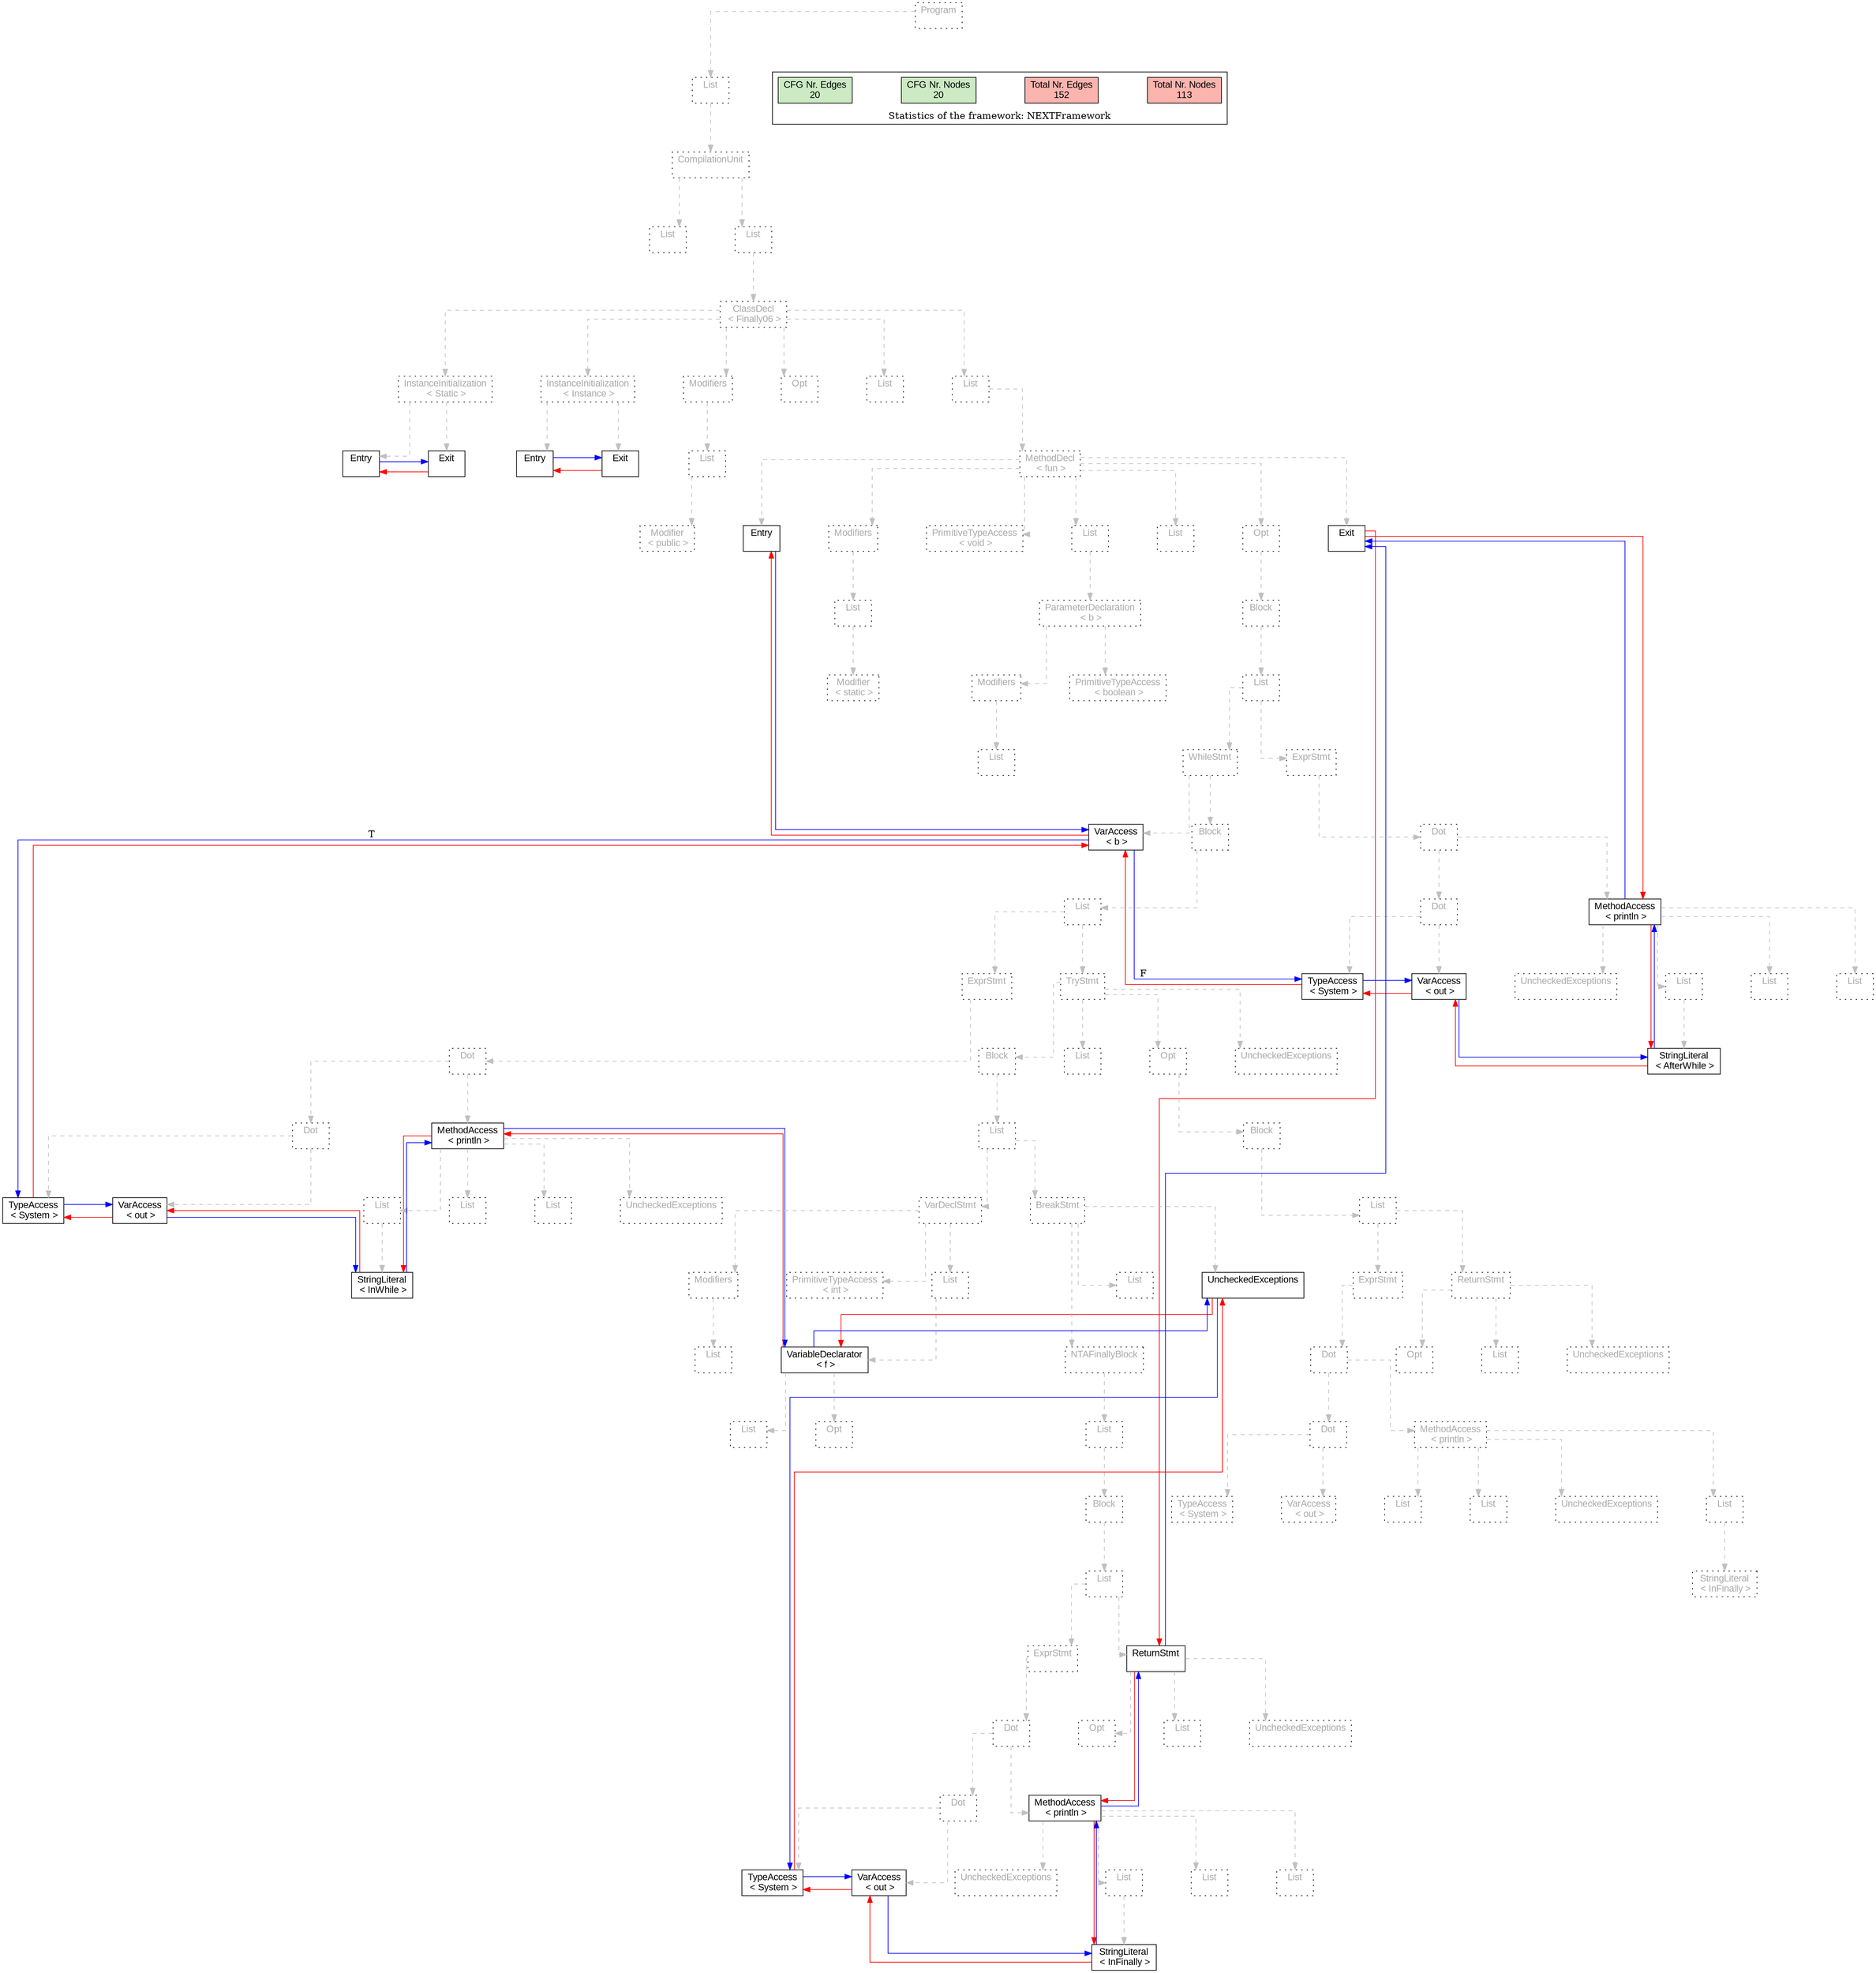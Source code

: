 digraph G {
graph [splines=ortho, nodesep="1", ranksep="1"]
node [shape=rect, fontname=Arial];
{ rank = same; "Program[0]"}
{ rank = same; "List[1]"}
{ rank = same; "CompilationUnit[2]"}
{ rank = same; "List[3]"; "List[4]"}
{ rank = same; "ClassDecl[5]"}
{ rank = same; "Modifiers[22]"; "Opt[25]"; "List[26]"; "List[27]"; "InstanceInitialization[6]"; "InstanceInitialization[14]"}
{ rank = same; "List[23]"; "MethodDecl[28]"; "Entry[7]"; "Exit[8]"; "Entry[15]"; "Exit[16]"}
{ rank = same; "Modifier[24]"; "Entry[29]"; "Modifiers[30]"; "PrimitiveTypeAccess[33]"; "List[34]"; "List[39]"; "Opt[40]"; "Exit[41]"}
{ rank = same; "List[31]"; "ParameterDeclaration[35]"; "Block[41]"}
{ rank = same; "Modifier[32]"; "Modifiers[36]"; "PrimitiveTypeAccess[38]"; "List[42]"}
{ rank = same; "List[37]"; "WhileStmt[43]"; "ExprStmt[110]"}
{ rank = same; "VarAccess[44]"; "Block[45]"; "Dot[111]"}
{ rank = same; "List[46]"; "Dot[112]"; "MethodAccess[115]"}
{ rank = same; "ExprStmt[47]"; "TryStmt[58]"; "TypeAccess[113]"; "VarAccess[114]"; "List[117]"; "List[119]"; "List[120]"; "UncheckedExceptions[116]"}
{ rank = same; "Dot[48]"; "Block[59]"; "List[91]"; "Opt[92]"; "UncheckedExceptions[109]"; "StringLiteral[118]"}
{ rank = same; "Dot[49]"; "MethodAccess[52]"; "List[60]"; "Block[93]"}
{ rank = same; "StringLiteral[55]"; "Modifiers[62]"; "PrimitiveTypeAccess[64]"; "List[65]"; "List[90]"; "UncheckedExceptions[70]"; "ExprStmt[95]"; "ReturnStmt[106]"}
{ rank = same; "TypeAccess[50]"; "VarAccess[51]"; "List[54]"; "List[56]"; "List[57]"; "UncheckedExceptions[53]"; "VarDeclStmt[61]"; "BreakStmt[69]"; "List[94]"}
{ rank = same; "List[67]"; "Opt[68]"; "List[73]"; "Dot[97]"; "MethodAccess[100]"}
{ rank = same; "List[63]"; "VariableDeclarator[66]"; "NTAFinallyBlock[72]"; "Dot[96]"; "Opt[107]"; "List[108]"; "UncheckedExceptions[107]"}
{ rank = same; "List[75]"; "StringLiteral[103]"}
{ rank = same; "Block[74]"; "TypeAccess[98]"; "VarAccess[99]"; "List[102]"; "List[104]"; "List[105]"; "UncheckedExceptions[101]"}
{ rank = same; "Dot[77]"; "Opt[88]"; "List[89]"; "UncheckedExceptions[88]"}
{ rank = same; "ExprStmt[76]"; "ReturnStmt[87]"}
{ rank = same; "TypeAccess[79]"; "VarAccess[80]"; "List[83]"; "List[85]"; "List[86]"; "UncheckedExceptions[82]"}
{ rank = same; "Dot[78]"; "MethodAccess[81]"}
{ rank = same; "StringLiteral[84]"}
"Program[0]" [label="Program\n ", style= dotted   fillcolor="#eeeeee" fontcolor="#aaaaaa"  ]
"List[1]" [label="List\n ", style= dotted   fillcolor="#eeeeee" fontcolor="#aaaaaa"  ]
"CompilationUnit[2]" [label="CompilationUnit\n ", style= dotted   fillcolor="#eeeeee" fontcolor="#aaaaaa"  ]
"List[3]" [label="List\n ", style= dotted   fillcolor="#eeeeee" fontcolor="#aaaaaa"  ]
"List[4]" [label="List\n ", style= dotted   fillcolor="#eeeeee" fontcolor="#aaaaaa"  ]
"ClassDecl[5]" [label="ClassDecl\n < Finally06 >", style= dotted   fillcolor="#eeeeee" fontcolor="#aaaaaa"  ]
"Modifiers[22]" [label="Modifiers\n ", style= dotted   fillcolor="#eeeeee" fontcolor="#aaaaaa"  ]
"List[23]" [label="List\n ", style= dotted   fillcolor="#eeeeee" fontcolor="#aaaaaa"  ]
"Modifier[24]" [label="Modifier\n < public >", style= dotted   fillcolor="#eeeeee" fontcolor="#aaaaaa"  ]
"Opt[25]" [label="Opt\n ", style= dotted   fillcolor="#eeeeee" fontcolor="#aaaaaa"  ]
"List[26]" [label="List\n ", style= dotted   fillcolor="#eeeeee" fontcolor="#aaaaaa"  ]
"List[27]" [label="List\n ", style= dotted   fillcolor="#eeeeee" fontcolor="#aaaaaa"  ]
"MethodDecl[28]" [label="MethodDecl\n < fun >", style= dotted   fillcolor="#eeeeee" fontcolor="#aaaaaa"  ]
"Entry[29]" [label="Entry\n ", fillcolor=white   style=filled  ]
"Modifiers[30]" [label="Modifiers\n ", style= dotted   fillcolor="#eeeeee" fontcolor="#aaaaaa"  ]
"List[31]" [label="List\n ", style= dotted   fillcolor="#eeeeee" fontcolor="#aaaaaa"  ]
"Modifier[32]" [label="Modifier\n < static >", style= dotted   fillcolor="#eeeeee" fontcolor="#aaaaaa"  ]
"PrimitiveTypeAccess[33]" [label="PrimitiveTypeAccess\n < void >", style= dotted   fillcolor="#eeeeee" fontcolor="#aaaaaa"  ]
"List[34]" [label="List\n ", style= dotted   fillcolor="#eeeeee" fontcolor="#aaaaaa"  ]
"ParameterDeclaration[35]" [label="ParameterDeclaration\n < b >", style= dotted   fillcolor="#eeeeee" fontcolor="#aaaaaa"  ]
"Modifiers[36]" [label="Modifiers\n ", style= dotted   fillcolor="#eeeeee" fontcolor="#aaaaaa"  ]
"List[37]" [label="List\n ", style= dotted   fillcolor="#eeeeee" fontcolor="#aaaaaa"  ]
"PrimitiveTypeAccess[38]" [label="PrimitiveTypeAccess\n < boolean >", style= dotted   fillcolor="#eeeeee" fontcolor="#aaaaaa"  ]
"List[39]" [label="List\n ", style= dotted   fillcolor="#eeeeee" fontcolor="#aaaaaa"  ]
"Opt[40]" [label="Opt\n ", style= dotted   fillcolor="#eeeeee" fontcolor="#aaaaaa"  ]
"Block[41]" [label="Block\n ", style= dotted   fillcolor="#eeeeee" fontcolor="#aaaaaa"  ]
"List[42]" [label="List\n ", style= dotted   fillcolor="#eeeeee" fontcolor="#aaaaaa"  ]
"WhileStmt[43]" [label="WhileStmt\n ", style= dotted   fillcolor="#eeeeee" fontcolor="#aaaaaa"  ]
"VarAccess[44]" [label="VarAccess\n < b >", fillcolor=white   style=filled  ]
"Block[45]" [label="Block\n ", style= dotted   fillcolor="#eeeeee" fontcolor="#aaaaaa"  ]
"List[46]" [label="List\n ", style= dotted   fillcolor="#eeeeee" fontcolor="#aaaaaa"  ]
"ExprStmt[47]" [label="ExprStmt\n ", style= dotted   fillcolor="#eeeeee" fontcolor="#aaaaaa"  ]
"Dot[48]" [label="Dot\n ", style= dotted   fillcolor="#eeeeee" fontcolor="#aaaaaa"  ]
"Dot[49]" [label="Dot\n ", style= dotted   fillcolor="#eeeeee" fontcolor="#aaaaaa"  ]
"TypeAccess[50]" [label="TypeAccess\n < System >", fillcolor=white   style=filled  ]
"VarAccess[51]" [label="VarAccess\n < out >", fillcolor=white   style=filled  ]
"MethodAccess[52]" [label="MethodAccess\n < println >", fillcolor=white   style=filled  ]
"List[54]" [label="List\n ", style= dotted   fillcolor="#eeeeee" fontcolor="#aaaaaa"  ]
"StringLiteral[55]" [label="StringLiteral\n < InWhile >", fillcolor=white   style=filled  ]
"List[56]" [label="List\n ", style= dotted   fillcolor="#eeeeee" fontcolor="#aaaaaa"  ]
"List[57]" [label="List\n ", style= dotted   fillcolor="#eeeeee" fontcolor="#aaaaaa"  ]
"UncheckedExceptions[53]" [label="UncheckedExceptions\n ", style= dotted   fillcolor="#eeeeee" fontcolor="#aaaaaa"  ]
"TryStmt[58]" [label="TryStmt\n ", style= dotted   fillcolor="#eeeeee" fontcolor="#aaaaaa"  ]
"Block[59]" [label="Block\n ", style= dotted   fillcolor="#eeeeee" fontcolor="#aaaaaa"  ]
"List[60]" [label="List\n ", style= dotted   fillcolor="#eeeeee" fontcolor="#aaaaaa"  ]
"VarDeclStmt[61]" [label="VarDeclStmt\n ", style= dotted   fillcolor="#eeeeee" fontcolor="#aaaaaa"  ]
"Modifiers[62]" [label="Modifiers\n ", style= dotted   fillcolor="#eeeeee" fontcolor="#aaaaaa"  ]
"List[63]" [label="List\n ", style= dotted   fillcolor="#eeeeee" fontcolor="#aaaaaa"  ]
"PrimitiveTypeAccess[64]" [label="PrimitiveTypeAccess\n < int >", style= dotted   fillcolor="#eeeeee" fontcolor="#aaaaaa"  ]
"List[65]" [label="List\n ", style= dotted   fillcolor="#eeeeee" fontcolor="#aaaaaa"  ]
"VariableDeclarator[66]" [label="VariableDeclarator\n < f >", fillcolor=white   style=filled  ]
"List[67]" [label="List\n ", style= dotted   fillcolor="#eeeeee" fontcolor="#aaaaaa"  ]
"Opt[68]" [label="Opt\n ", style= dotted   fillcolor="#eeeeee" fontcolor="#aaaaaa"  ]
"BreakStmt[69]" [label="BreakStmt\n ", style= dotted   fillcolor="#eeeeee" fontcolor="#aaaaaa"  ]
"NTAFinallyBlock[72]" [label="NTAFinallyBlock\n ", style= dotted   fillcolor="#eeeeee" fontcolor="#aaaaaa"  ]
"List[73]" [label="List\n ", style= dotted   fillcolor="#eeeeee" fontcolor="#aaaaaa"  ]
"Block[74]" [label="Block\n ", style= dotted   fillcolor="#eeeeee" fontcolor="#aaaaaa"  ]
"List[75]" [label="List\n ", style= dotted   fillcolor="#eeeeee" fontcolor="#aaaaaa"  ]
"ExprStmt[76]" [label="ExprStmt\n ", style= dotted   fillcolor="#eeeeee" fontcolor="#aaaaaa"  ]
"Dot[77]" [label="Dot\n ", style= dotted   fillcolor="#eeeeee" fontcolor="#aaaaaa"  ]
"Dot[78]" [label="Dot\n ", style= dotted   fillcolor="#eeeeee" fontcolor="#aaaaaa"  ]
"TypeAccess[79]" [label="TypeAccess\n < System >", fillcolor=white   style=filled  ]
"VarAccess[80]" [label="VarAccess\n < out >", fillcolor=white   style=filled  ]
"MethodAccess[81]" [label="MethodAccess\n < println >", fillcolor=white   style=filled  ]
"List[83]" [label="List\n ", style= dotted   fillcolor="#eeeeee" fontcolor="#aaaaaa"  ]
"StringLiteral[84]" [label="StringLiteral\n < InFinally >", fillcolor=white   style=filled  ]
"List[85]" [label="List\n ", style= dotted   fillcolor="#eeeeee" fontcolor="#aaaaaa"  ]
"List[86]" [label="List\n ", style= dotted   fillcolor="#eeeeee" fontcolor="#aaaaaa"  ]
"UncheckedExceptions[82]" [label="UncheckedExceptions\n ", style= dotted   fillcolor="#eeeeee" fontcolor="#aaaaaa"  ]
"ReturnStmt[87]" [label="ReturnStmt\n ", fillcolor=white   style=filled  ]
"Opt[88]" [label="Opt\n ", style= dotted   fillcolor="#eeeeee" fontcolor="#aaaaaa"  ]
"List[89]" [label="List\n ", style= dotted   fillcolor="#eeeeee" fontcolor="#aaaaaa"  ]
"UncheckedExceptions[88]" [label="UncheckedExceptions\n ", style= dotted   fillcolor="#eeeeee" fontcolor="#aaaaaa"  ]
"List[90]" [label="List\n ", style= dotted   fillcolor="#eeeeee" fontcolor="#aaaaaa"  ]
"UncheckedExceptions[70]" [label="UncheckedExceptions\n ", fillcolor=white   style=filled  ]
"List[91]" [label="List\n ", style= dotted   fillcolor="#eeeeee" fontcolor="#aaaaaa"  ]
"Opt[92]" [label="Opt\n ", style= dotted   fillcolor="#eeeeee" fontcolor="#aaaaaa"  ]
"Block[93]" [label="Block\n ", style= dotted   fillcolor="#eeeeee" fontcolor="#aaaaaa"  ]
"List[94]" [label="List\n ", style= dotted   fillcolor="#eeeeee" fontcolor="#aaaaaa"  ]
"ExprStmt[95]" [label="ExprStmt\n ", style= dotted   fillcolor="#eeeeee" fontcolor="#aaaaaa"  ]
"Dot[96]" [label="Dot\n ", style= dotted   fillcolor="#eeeeee" fontcolor="#aaaaaa"  ]
"Dot[97]" [label="Dot\n ", style= dotted   fillcolor="#eeeeee" fontcolor="#aaaaaa"  ]
"TypeAccess[98]" [label="TypeAccess\n < System >", style= dotted   fillcolor="#eeeeee" fontcolor="#aaaaaa"  ]
"VarAccess[99]" [label="VarAccess\n < out >", style= dotted   fillcolor="#eeeeee" fontcolor="#aaaaaa"  ]
"MethodAccess[100]" [label="MethodAccess\n < println >", style= dotted   fillcolor="#eeeeee" fontcolor="#aaaaaa"  ]
"List[102]" [label="List\n ", style= dotted   fillcolor="#eeeeee" fontcolor="#aaaaaa"  ]
"StringLiteral[103]" [label="StringLiteral\n < InFinally >", style= dotted   fillcolor="#eeeeee" fontcolor="#aaaaaa"  ]
"List[104]" [label="List\n ", style= dotted   fillcolor="#eeeeee" fontcolor="#aaaaaa"  ]
"List[105]" [label="List\n ", style= dotted   fillcolor="#eeeeee" fontcolor="#aaaaaa"  ]
"UncheckedExceptions[101]" [label="UncheckedExceptions\n ", style= dotted   fillcolor="#eeeeee" fontcolor="#aaaaaa"  ]
"ReturnStmt[106]" [label="ReturnStmt\n ", style= dotted   fillcolor="#eeeeee" fontcolor="#aaaaaa"  ]
"Opt[107]" [label="Opt\n ", style= dotted   fillcolor="#eeeeee" fontcolor="#aaaaaa"  ]
"List[108]" [label="List\n ", style= dotted   fillcolor="#eeeeee" fontcolor="#aaaaaa"  ]
"UncheckedExceptions[107]" [label="UncheckedExceptions\n ", style= dotted   fillcolor="#eeeeee" fontcolor="#aaaaaa"  ]
"UncheckedExceptions[109]" [label="UncheckedExceptions\n ", style= dotted   fillcolor="#eeeeee" fontcolor="#aaaaaa"  ]
"ExprStmt[110]" [label="ExprStmt\n ", style= dotted   fillcolor="#eeeeee" fontcolor="#aaaaaa"  ]
"Dot[111]" [label="Dot\n ", style= dotted   fillcolor="#eeeeee" fontcolor="#aaaaaa"  ]
"Dot[112]" [label="Dot\n ", style= dotted   fillcolor="#eeeeee" fontcolor="#aaaaaa"  ]
"TypeAccess[113]" [label="TypeAccess\n < System >", fillcolor=white   style=filled  ]
"VarAccess[114]" [label="VarAccess\n < out >", fillcolor=white   style=filled  ]
"MethodAccess[115]" [label="MethodAccess\n < println >", fillcolor=white   style=filled  ]
"List[117]" [label="List\n ", style= dotted   fillcolor="#eeeeee" fontcolor="#aaaaaa"  ]
"StringLiteral[118]" [label="StringLiteral\n < AfterWhile >", fillcolor=white   style=filled  ]
"List[119]" [label="List\n ", style= dotted   fillcolor="#eeeeee" fontcolor="#aaaaaa"  ]
"List[120]" [label="List\n ", style= dotted   fillcolor="#eeeeee" fontcolor="#aaaaaa"  ]
"UncheckedExceptions[116]" [label="UncheckedExceptions\n ", style= dotted   fillcolor="#eeeeee" fontcolor="#aaaaaa"  ]
"Exit[41]" [label="Exit\n ", fillcolor=white   style=filled  ]
"InstanceInitialization[6]" [label="InstanceInitialization\n < Instance >", style= dotted   fillcolor="#eeeeee" fontcolor="#aaaaaa"  ]
"Entry[7]" [label="Entry\n ", fillcolor=white   style=filled  ]
"Exit[8]" [label="Exit\n ", fillcolor=white   style=filled  ]
"InstanceInitialization[14]" [label="InstanceInitialization\n < Static >", style= dotted   fillcolor="#eeeeee" fontcolor="#aaaaaa"  ]
"Entry[15]" [label="Entry\n ", fillcolor=white   style=filled  ]
"Exit[16]" [label="Exit\n ", fillcolor=white   style=filled  ]
"CompilationUnit[2]" -> "List[3]" [style=dashed, color=gray]
"List[23]" -> "Modifier[24]" [style=dashed, color=gray]
"Modifiers[22]" -> "List[23]" [style=dashed, color=gray]
"ClassDecl[5]" -> "Modifiers[22]" [style=dashed, color=gray]
"ClassDecl[5]" -> "Opt[25]" [style=dashed, color=gray]
"ClassDecl[5]" -> "List[26]" [style=dashed, color=gray]
"MethodDecl[28]" -> "Entry[29]" [style=dashed, color=gray]
"List[31]" -> "Modifier[32]" [style=dashed, color=gray]
"Modifiers[30]" -> "List[31]" [style=dashed, color=gray]
"MethodDecl[28]" -> "Modifiers[30]" [style=dashed, color=gray]
"MethodDecl[28]" -> "PrimitiveTypeAccess[33]" [style=dashed, color=gray]
"Modifiers[36]" -> "List[37]" [style=dashed, color=gray]
"ParameterDeclaration[35]" -> "Modifiers[36]" [style=dashed, color=gray]
"ParameterDeclaration[35]" -> "PrimitiveTypeAccess[38]" [style=dashed, color=gray]
"List[34]" -> "ParameterDeclaration[35]" [style=dashed, color=gray]
"MethodDecl[28]" -> "List[34]" [style=dashed, color=gray]
"MethodDecl[28]" -> "List[39]" [style=dashed, color=gray]
"WhileStmt[43]" -> "VarAccess[44]" [style=dashed, color=gray]
"Dot[49]" -> "TypeAccess[50]" [style=dashed, color=gray]
"Dot[49]" -> "VarAccess[51]" [style=dashed, color=gray]
"Dot[48]" -> "Dot[49]" [style=dashed, color=gray]
"List[54]" -> "StringLiteral[55]" [style=dashed, color=gray]
"MethodAccess[52]" -> "List[54]" [style=dashed, color=gray]
"MethodAccess[52]" -> "List[56]" [style=dashed, color=gray]
"MethodAccess[52]" -> "List[57]" [style=dashed, color=gray]
"MethodAccess[52]" -> "UncheckedExceptions[53]" [style=dashed, color=gray]
"Dot[48]" -> "MethodAccess[52]" [style=dashed, color=gray]
"ExprStmt[47]" -> "Dot[48]" [style=dashed, color=gray]
"List[46]" -> "ExprStmt[47]" [style=dashed, color=gray]
"Modifiers[62]" -> "List[63]" [style=dashed, color=gray]
"VarDeclStmt[61]" -> "Modifiers[62]" [style=dashed, color=gray]
"VarDeclStmt[61]" -> "PrimitiveTypeAccess[64]" [style=dashed, color=gray]
"VariableDeclarator[66]" -> "List[67]" [style=dashed, color=gray]
"VariableDeclarator[66]" -> "Opt[68]" [style=dashed, color=gray]
"List[65]" -> "VariableDeclarator[66]" [style=dashed, color=gray]
"VarDeclStmt[61]" -> "List[65]" [style=dashed, color=gray]
"List[60]" -> "VarDeclStmt[61]" [style=dashed, color=gray]
"Dot[78]" -> "TypeAccess[79]" [style=dashed, color=gray]
"Dot[78]" -> "VarAccess[80]" [style=dashed, color=gray]
"Dot[77]" -> "Dot[78]" [style=dashed, color=gray]
"List[83]" -> "StringLiteral[84]" [style=dashed, color=gray]
"MethodAccess[81]" -> "List[83]" [style=dashed, color=gray]
"MethodAccess[81]" -> "List[85]" [style=dashed, color=gray]
"MethodAccess[81]" -> "List[86]" [style=dashed, color=gray]
"MethodAccess[81]" -> "UncheckedExceptions[82]" [style=dashed, color=gray]
"Dot[77]" -> "MethodAccess[81]" [style=dashed, color=gray]
"ExprStmt[76]" -> "Dot[77]" [style=dashed, color=gray]
"List[75]" -> "ExprStmt[76]" [style=dashed, color=gray]
"ReturnStmt[87]" -> "Opt[88]" [style=dashed, color=gray]
"ReturnStmt[87]" -> "List[89]" [style=dashed, color=gray]
"ReturnStmt[87]" -> "UncheckedExceptions[88]" [style=dashed, color=gray]
"List[75]" -> "ReturnStmt[87]" [style=dashed, color=gray]
"Block[74]" -> "List[75]" [style=dashed, color=gray]
"List[73]" -> "Block[74]" [style=dashed, color=gray]
"NTAFinallyBlock[72]" -> "List[73]" [style=dashed, color=gray]
"BreakStmt[69]" -> "NTAFinallyBlock[72]" [style=dashed, color=gray]
"BreakStmt[69]" -> "List[90]" [style=dashed, color=gray]
"BreakStmt[69]" -> "UncheckedExceptions[70]" [style=dashed, color=gray]
"List[60]" -> "BreakStmt[69]" [style=dashed, color=gray]
"Block[59]" -> "List[60]" [style=dashed, color=gray]
"TryStmt[58]" -> "Block[59]" [style=dashed, color=gray]
"TryStmt[58]" -> "List[91]" [style=dashed, color=gray]
"Dot[97]" -> "TypeAccess[98]" [style=dashed, color=gray]
"Dot[97]" -> "VarAccess[99]" [style=dashed, color=gray]
"Dot[96]" -> "Dot[97]" [style=dashed, color=gray]
"List[102]" -> "StringLiteral[103]" [style=dashed, color=gray]
"MethodAccess[100]" -> "List[102]" [style=dashed, color=gray]
"MethodAccess[100]" -> "List[104]" [style=dashed, color=gray]
"MethodAccess[100]" -> "List[105]" [style=dashed, color=gray]
"MethodAccess[100]" -> "UncheckedExceptions[101]" [style=dashed, color=gray]
"Dot[96]" -> "MethodAccess[100]" [style=dashed, color=gray]
"ExprStmt[95]" -> "Dot[96]" [style=dashed, color=gray]
"List[94]" -> "ExprStmt[95]" [style=dashed, color=gray]
"ReturnStmt[106]" -> "Opt[107]" [style=dashed, color=gray]
"ReturnStmt[106]" -> "List[108]" [style=dashed, color=gray]
"ReturnStmt[106]" -> "UncheckedExceptions[107]" [style=dashed, color=gray]
"List[94]" -> "ReturnStmt[106]" [style=dashed, color=gray]
"Block[93]" -> "List[94]" [style=dashed, color=gray]
"Opt[92]" -> "Block[93]" [style=dashed, color=gray]
"TryStmt[58]" -> "Opt[92]" [style=dashed, color=gray]
"TryStmt[58]" -> "UncheckedExceptions[109]" [style=dashed, color=gray]
"List[46]" -> "TryStmt[58]" [style=dashed, color=gray]
"Block[45]" -> "List[46]" [style=dashed, color=gray]
"WhileStmt[43]" -> "Block[45]" [style=dashed, color=gray]
"List[42]" -> "WhileStmt[43]" [style=dashed, color=gray]
"Dot[112]" -> "TypeAccess[113]" [style=dashed, color=gray]
"Dot[112]" -> "VarAccess[114]" [style=dashed, color=gray]
"Dot[111]" -> "Dot[112]" [style=dashed, color=gray]
"List[117]" -> "StringLiteral[118]" [style=dashed, color=gray]
"MethodAccess[115]" -> "List[117]" [style=dashed, color=gray]
"MethodAccess[115]" -> "List[119]" [style=dashed, color=gray]
"MethodAccess[115]" -> "List[120]" [style=dashed, color=gray]
"MethodAccess[115]" -> "UncheckedExceptions[116]" [style=dashed, color=gray]
"Dot[111]" -> "MethodAccess[115]" [style=dashed, color=gray]
"ExprStmt[110]" -> "Dot[111]" [style=dashed, color=gray]
"List[42]" -> "ExprStmt[110]" [style=dashed, color=gray]
"Block[41]" -> "List[42]" [style=dashed, color=gray]
"Opt[40]" -> "Block[41]" [style=dashed, color=gray]
"MethodDecl[28]" -> "Opt[40]" [style=dashed, color=gray]
"MethodDecl[28]" -> "Exit[41]" [style=dashed, color=gray]
"List[27]" -> "MethodDecl[28]" [style=dashed, color=gray]
"ClassDecl[5]" -> "List[27]" [style=dashed, color=gray]
"InstanceInitialization[6]" -> "Entry[7]" [style=dashed, color=gray]
"InstanceInitialization[6]" -> "Exit[8]" [style=dashed, color=gray]
"InstanceInitialization[14]" -> "Entry[15]" [style=dashed, color=gray]
"InstanceInitialization[14]" -> "Exit[16]" [style=dashed, color=gray]
"ClassDecl[5]" -> "InstanceInitialization[6]" [style=dashed, color=gray]
"ClassDecl[5]" -> "InstanceInitialization[14]" [style=dashed, color=gray]
"List[4]" -> "ClassDecl[5]" [style=dashed, color=gray]
"CompilationUnit[2]" -> "List[4]" [style=dashed, color=gray]
"List[1]" -> "CompilationUnit[2]" [style=dashed, color=gray]
"Program[0]" -> "List[1]" [style=dashed, color=gray]
"Exit[16]" -> "Entry[15]" [color=red, constraint=false]
"Entry[15]" -> "Exit[16]" [color=blue, constraint=false, xlabel=" "] 
"Exit[8]" -> "Entry[7]" [color=red, constraint=false]
"Entry[7]" -> "Exit[8]" [color=blue, constraint=false, xlabel=" "] 
"Exit[41]" -> "ReturnStmt[87]" [color=red, constraint=false]
"Exit[41]" -> "MethodAccess[115]" [color=red, constraint=false]
"ReturnStmt[87]" -> "Exit[41]" [color=blue, constraint=false, xlabel=" "] 
"ReturnStmt[87]" -> "MethodAccess[81]" [color=red, constraint=false]
"MethodAccess[81]" -> "ReturnStmt[87]" [color=blue, constraint=false, xlabel=" "] 
"MethodAccess[81]" -> "StringLiteral[84]" [color=red, constraint=false]
"StringLiteral[84]" -> "MethodAccess[81]" [color=blue, constraint=false, xlabel=" "] 
"StringLiteral[84]" -> "VarAccess[80]" [color=red, constraint=false]
"VarAccess[80]" -> "StringLiteral[84]" [color=blue, constraint=false, xlabel=" "] 
"VarAccess[80]" -> "TypeAccess[79]" [color=red, constraint=false]
"TypeAccess[79]" -> "VarAccess[80]" [color=blue, constraint=false, xlabel=" "] 
"TypeAccess[79]" -> "UncheckedExceptions[70]" [color=red, constraint=false]
"UncheckedExceptions[70]" -> "TypeAccess[79]" [color=blue, constraint=false, xlabel=" "] 
"UncheckedExceptions[70]" -> "VariableDeclarator[66]" [color=red, constraint=false]
"VariableDeclarator[66]" -> "UncheckedExceptions[70]" [color=blue, constraint=false, xlabel=" "] 
"VariableDeclarator[66]" -> "MethodAccess[52]" [color=red, constraint=false]
"MethodAccess[52]" -> "VariableDeclarator[66]" [color=blue, constraint=false, xlabel=" "] 
"MethodAccess[52]" -> "StringLiteral[55]" [color=red, constraint=false]
"StringLiteral[55]" -> "MethodAccess[52]" [color=blue, constraint=false, xlabel=" "] 
"StringLiteral[55]" -> "VarAccess[51]" [color=red, constraint=false]
"VarAccess[51]" -> "StringLiteral[55]" [color=blue, constraint=false, xlabel=" "] 
"VarAccess[51]" -> "TypeAccess[50]" [color=red, constraint=false]
"TypeAccess[50]" -> "VarAccess[51]" [color=blue, constraint=false, xlabel=" "] 
"TypeAccess[50]" -> "VarAccess[44]" [color=red, constraint=false]
"MethodAccess[115]" -> "Exit[41]" [color=blue, constraint=false, xlabel=" "] 
"MethodAccess[115]" -> "StringLiteral[118]" [color=red, constraint=false]
"StringLiteral[118]" -> "MethodAccess[115]" [color=blue, constraint=false, xlabel=" "] 
"StringLiteral[118]" -> "VarAccess[114]" [color=red, constraint=false]
"VarAccess[114]" -> "StringLiteral[118]" [color=blue, constraint=false, xlabel=" "] 
"VarAccess[114]" -> "TypeAccess[113]" [color=red, constraint=false]
"TypeAccess[113]" -> "VarAccess[114]" [color=blue, constraint=false, xlabel=" "] 
"TypeAccess[113]" -> "VarAccess[44]" [color=red, constraint=false]
"VarAccess[44]" -> "TypeAccess[50]" [color=blue, constraint=false, xlabel="T "] 
"VarAccess[44]" -> "TypeAccess[113]" [color=blue, constraint=false, xlabel="F "] 
"VarAccess[44]" -> "Entry[29]" [color=red, constraint=false]
"Entry[29]" -> "VarAccess[44]" [color=blue, constraint=false, xlabel=" "] 
"List[3]" -> "List[4]" [style=invis]
"InstanceInitialization[14]" -> "InstanceInitialization[6]" -> "Modifiers[22]" -> "Opt[25]" -> "List[26]" -> "List[27]" [style=invis]
"Entry[29]" -> "Modifiers[30]" -> "PrimitiveTypeAccess[33]" -> "List[34]" -> "List[39]" -> "Opt[40]" -> "Exit[41]" [style=invis]
"Modifiers[36]" -> "PrimitiveTypeAccess[38]" [style=invis]
"WhileStmt[43]" -> "ExprStmt[110]" [style=invis]
"VarAccess[44]" -> "Block[45]" [style=invis]
"ExprStmt[47]" -> "TryStmt[58]" [style=invis]
"Dot[49]" -> "MethodAccess[52]" [style=invis]
"TypeAccess[50]" -> "VarAccess[51]" [style=invis]
"Block[59]" -> "List[91]" -> "Opt[92]" [style=invis]
"VarDeclStmt[61]" -> "BreakStmt[69]" [style=invis]
"Modifiers[62]" -> "PrimitiveTypeAccess[64]" -> "List[65]" [style=invis]
"List[67]" -> "Opt[68]" [style=invis]
"ExprStmt[76]" -> "ReturnStmt[87]" [style=invis]
"Dot[78]" -> "MethodAccess[81]" [style=invis]
"TypeAccess[79]" -> "VarAccess[80]" [style=invis]
"ExprStmt[95]" -> "ReturnStmt[106]" [style=invis]
"Dot[97]" -> "MethodAccess[100]" [style=invis]
"TypeAccess[98]" -> "VarAccess[99]" [style=invis]
"Dot[112]" -> "MethodAccess[115]" [style=invis]
"TypeAccess[113]" -> "VarAccess[114]" [style=invis]
"Entry[7]" -> "Exit[8]" [style=invis]
"Entry[15]" -> "Exit[16]" [style=invis]

subgraph cluster_legend {
{node [style=filled, fillcolor=1, colorscheme="pastel13"]
Nodes [label="Total Nr. Nodes
113", fillcolor=1]
Edges [label="Total Nr. Edges
152", fillcolor=1]
NodesCFG [label="CFG Nr. Nodes
20", fillcolor=3]
EdgesCFG [label="CFG Nr. Edges
20", fillcolor=3]
Nodes-> "Program[0]" -> NodesCFG  [style="invis"]
Edges -> "Program[0]" ->EdgesCFG [style="invis"]}
label = "Statistics of the framework: NEXTFramework"
style="solid"
ranksep=0.05
nodesep=0.01
labelloc = b
len=2
}}